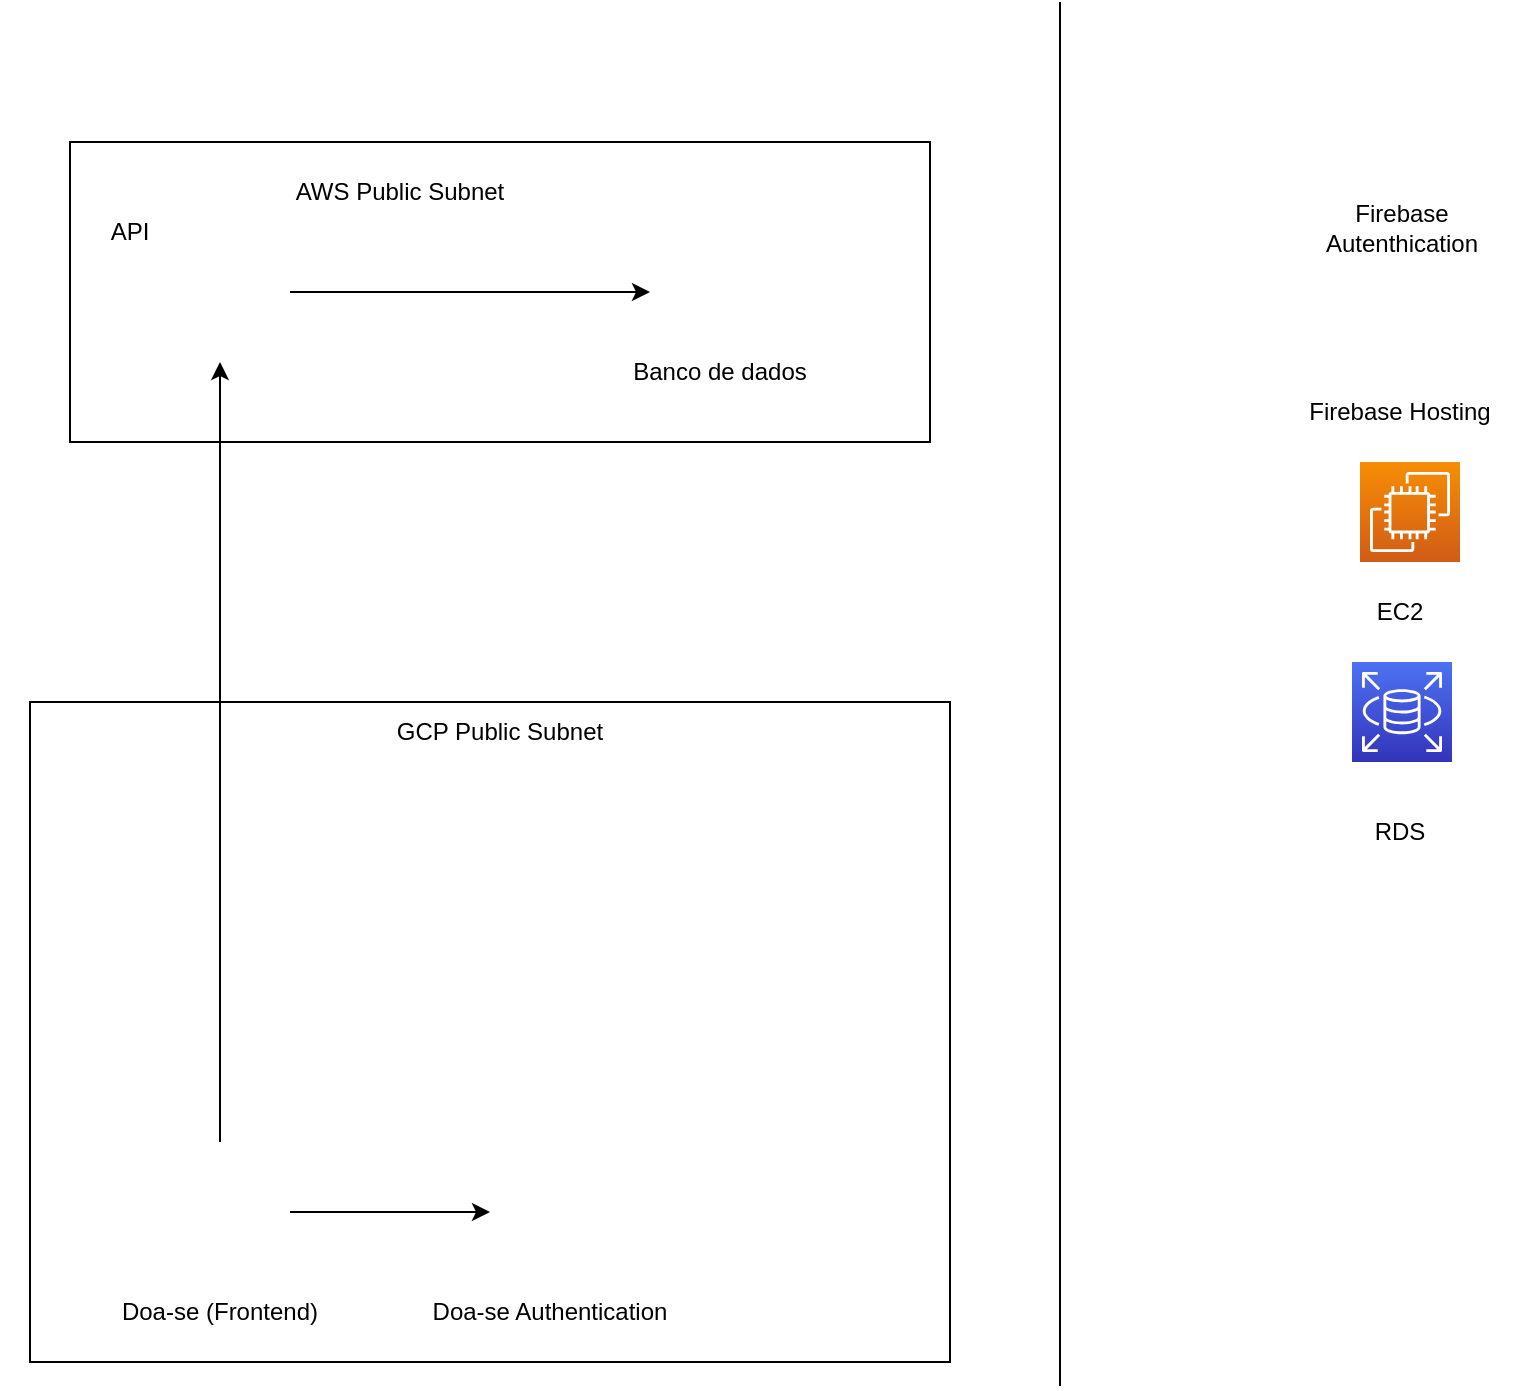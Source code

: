 <mxfile version="15.5.9"><diagram id="YCcJh7y9J2Fhp5EFxtqL" name="Page-1"><mxGraphModel dx="1422" dy="804" grid="1" gridSize="10" guides="1" tooltips="1" connect="1" arrows="1" fold="1" page="1" pageScale="1" pageWidth="827" pageHeight="1169" math="0" shadow="0"><root><mxCell id="0"/><mxCell id="1" parent="0"/><mxCell id="tQuSubEm4GF9TUNSqP3f-13" value="" style="rounded=0;whiteSpace=wrap;html=1;" vertex="1" parent="1"><mxGeometry x="35" y="70" width="430" height="150" as="geometry"/></mxCell><mxCell id="q8qNeg4wwS0lMttbJ5G--3" value="" style="shape=image;html=1;verticalAlign=top;verticalLabelPosition=bottom;labelBackgroundColor=#ffffff;imageAspect=0;aspect=fixed;image=https://cdn4.iconfinder.com/data/icons/google-i-o-2016/512/google_firebase-2-128.png" parent="1" vertex="1"><mxGeometry x="666" y="120" width="70" height="70" as="geometry"/></mxCell><mxCell id="tQuSubEm4GF9TUNSqP3f-1" value="" style="endArrow=none;html=1;rounded=0;" edge="1" parent="1"><mxGeometry width="50" height="50" relative="1" as="geometry"><mxPoint x="530" y="692" as="sourcePoint"/><mxPoint x="530" as="targetPoint"/></mxGeometry></mxCell><mxCell id="tQuSubEm4GF9TUNSqP3f-2" value="" style="sketch=0;points=[[0,0,0],[0.25,0,0],[0.5,0,0],[0.75,0,0],[1,0,0],[0,1,0],[0.25,1,0],[0.5,1,0],[0.75,1,0],[1,1,0],[0,0.25,0],[0,0.5,0],[0,0.75,0],[1,0.25,0],[1,0.5,0],[1,0.75,0]];outlineConnect=0;fontColor=#232F3E;gradientColor=#F78E04;gradientDirection=north;fillColor=#D05C17;strokeColor=#ffffff;dashed=0;verticalLabelPosition=bottom;verticalAlign=top;align=center;html=1;fontSize=12;fontStyle=0;aspect=fixed;shape=mxgraph.aws4.resourceIcon;resIcon=mxgraph.aws4.ec2;" vertex="1" parent="1"><mxGeometry x="680" y="230" width="50" height="50" as="geometry"/></mxCell><mxCell id="tQuSubEm4GF9TUNSqP3f-3" value="" style="sketch=0;points=[[0,0,0],[0.25,0,0],[0.5,0,0],[0.75,0,0],[1,0,0],[0,1,0],[0.25,1,0],[0.5,1,0],[0.75,1,0],[1,1,0],[0,0.25,0],[0,0.5,0],[0,0.75,0],[1,0.25,0],[1,0.5,0],[1,0.75,0]];outlineConnect=0;fontColor=#232F3E;gradientColor=#4D72F3;gradientDirection=north;fillColor=#3334B9;strokeColor=#ffffff;dashed=0;verticalLabelPosition=bottom;verticalAlign=top;align=center;html=1;fontSize=12;fontStyle=0;aspect=fixed;shape=mxgraph.aws4.resourceIcon;resIcon=mxgraph.aws4.rds;" vertex="1" parent="1"><mxGeometry x="676" y="330" width="50" height="50" as="geometry"/></mxCell><mxCell id="tQuSubEm4GF9TUNSqP3f-5" value="" style="shape=image;verticalLabelPosition=bottom;labelBackgroundColor=#ffffff;verticalAlign=top;aspect=fixed;imageAspect=0;image=https://weeconv.com/img/tech/firebase_auth.png;" vertex="1" parent="1"><mxGeometry x="671" y="30" width="60" height="60" as="geometry"/></mxCell><mxCell id="tQuSubEm4GF9TUNSqP3f-12" style="edgeStyle=orthogonalEdgeStyle;rounded=0;orthogonalLoop=1;jettySize=auto;html=1;" edge="1" parent="1" source="tQuSubEm4GF9TUNSqP3f-6" target="tQuSubEm4GF9TUNSqP3f-11"><mxGeometry relative="1" as="geometry"/></mxCell><mxCell id="tQuSubEm4GF9TUNSqP3f-6" value="" style="shape=image;verticalLabelPosition=bottom;labelBackgroundColor=#ffffff;verticalAlign=top;aspect=fixed;imageAspect=0;image=https://images.ctfassets.net/23aumh6u8s0i/6WdgKiAbhNyVIQWDECzf48/fc4dd3f38700ba0f9a143bdaee8c9479/spring_icon.png;" vertex="1" parent="1"><mxGeometry x="75" y="110" width="70" height="70" as="geometry"/></mxCell><mxCell id="tQuSubEm4GF9TUNSqP3f-11" value="" style="shape=image;verticalLabelPosition=bottom;labelBackgroundColor=#ffffff;verticalAlign=top;aspect=fixed;imageAspect=0;image=https://icons-for-free.com/iconfiles/png/512/development+logo+mysql+icon-1320184807686758112.png;" vertex="1" parent="1"><mxGeometry x="325" y="110" width="70" height="70" as="geometry"/></mxCell><mxCell id="tQuSubEm4GF9TUNSqP3f-14" value="AWS Public Subnet" style="text;html=1;strokeColor=none;fillColor=none;align=center;verticalAlign=middle;whiteSpace=wrap;rounded=0;" vertex="1" parent="1"><mxGeometry x="135" y="80" width="130" height="30" as="geometry"/></mxCell><mxCell id="tQuSubEm4GF9TUNSqP3f-15" value="API" style="text;html=1;strokeColor=none;fillColor=none;align=center;verticalAlign=middle;whiteSpace=wrap;rounded=0;" vertex="1" parent="1"><mxGeometry y="100" width="130" height="30" as="geometry"/></mxCell><mxCell id="tQuSubEm4GF9TUNSqP3f-16" value="Banco de dados" style="text;html=1;strokeColor=none;fillColor=none;align=center;verticalAlign=middle;whiteSpace=wrap;rounded=0;" vertex="1" parent="1"><mxGeometry x="295" y="170" width="130" height="30" as="geometry"/></mxCell><mxCell id="tQuSubEm4GF9TUNSqP3f-18" value="" style="rounded=0;whiteSpace=wrap;html=1;" vertex="1" parent="1"><mxGeometry x="15" y="350" width="460" height="330" as="geometry"/></mxCell><mxCell id="tQuSubEm4GF9TUNSqP3f-19" value="GCP Public Subnet" style="text;html=1;strokeColor=none;fillColor=none;align=center;verticalAlign=middle;whiteSpace=wrap;rounded=0;" vertex="1" parent="1"><mxGeometry x="190" y="350" width="120" height="30" as="geometry"/></mxCell><mxCell id="tQuSubEm4GF9TUNSqP3f-20" value="" style="shape=image;verticalLabelPosition=bottom;labelBackgroundColor=#ffffff;verticalAlign=top;aspect=fixed;imageAspect=0;image=https://weeconv.com/img/tech/firebase_auth.png;" vertex="1" parent="1"><mxGeometry x="245" y="575" width="60" height="60" as="geometry"/></mxCell><mxCell id="tQuSubEm4GF9TUNSqP3f-23" style="edgeStyle=orthogonalEdgeStyle;rounded=0;orthogonalLoop=1;jettySize=auto;html=1;" edge="1" parent="1" source="tQuSubEm4GF9TUNSqP3f-21" target="tQuSubEm4GF9TUNSqP3f-20"><mxGeometry relative="1" as="geometry"/></mxCell><mxCell id="tQuSubEm4GF9TUNSqP3f-26" style="edgeStyle=orthogonalEdgeStyle;rounded=0;orthogonalLoop=1;jettySize=auto;html=1;" edge="1" parent="1" source="tQuSubEm4GF9TUNSqP3f-21" target="tQuSubEm4GF9TUNSqP3f-6"><mxGeometry relative="1" as="geometry"><mxPoint x="110" y="230" as="targetPoint"/></mxGeometry></mxCell><mxCell id="tQuSubEm4GF9TUNSqP3f-21" value="" style="shape=image;html=1;verticalAlign=top;verticalLabelPosition=bottom;labelBackgroundColor=#ffffff;imageAspect=0;aspect=fixed;image=https://cdn4.iconfinder.com/data/icons/google-i-o-2016/512/google_firebase-2-128.png" vertex="1" parent="1"><mxGeometry x="75" y="570" width="70" height="70" as="geometry"/></mxCell><mxCell id="tQuSubEm4GF9TUNSqP3f-22" value="Doa-se (Frontend)" style="text;html=1;strokeColor=none;fillColor=none;align=center;verticalAlign=middle;whiteSpace=wrap;rounded=0;" vertex="1" parent="1"><mxGeometry x="50" y="640" width="120" height="30" as="geometry"/></mxCell><mxCell id="tQuSubEm4GF9TUNSqP3f-24" value="Doa-se Authentication" style="text;html=1;strokeColor=none;fillColor=none;align=center;verticalAlign=middle;whiteSpace=wrap;rounded=0;" vertex="1" parent="1"><mxGeometry x="215" y="640" width="120" height="30" as="geometry"/></mxCell><mxCell id="tQuSubEm4GF9TUNSqP3f-27" value="RDS" style="text;html=1;strokeColor=none;fillColor=none;align=center;verticalAlign=middle;whiteSpace=wrap;rounded=0;" vertex="1" parent="1"><mxGeometry x="640" y="400" width="120" height="30" as="geometry"/></mxCell><mxCell id="tQuSubEm4GF9TUNSqP3f-28" value="EC2" style="text;html=1;strokeColor=none;fillColor=none;align=center;verticalAlign=middle;whiteSpace=wrap;rounded=0;" vertex="1" parent="1"><mxGeometry x="640" y="290" width="120" height="30" as="geometry"/></mxCell><mxCell id="tQuSubEm4GF9TUNSqP3f-29" value="Firebase Hosting" style="text;html=1;strokeColor=none;fillColor=none;align=center;verticalAlign=middle;whiteSpace=wrap;rounded=0;" vertex="1" parent="1"><mxGeometry x="640" y="190" width="120" height="30" as="geometry"/></mxCell><mxCell id="tQuSubEm4GF9TUNSqP3f-30" value="Firebase Autenthication" style="text;html=1;strokeColor=none;fillColor=none;align=center;verticalAlign=middle;whiteSpace=wrap;rounded=0;" vertex="1" parent="1"><mxGeometry x="641" y="98" width="120" height="30" as="geometry"/></mxCell></root></mxGraphModel></diagram></mxfile>